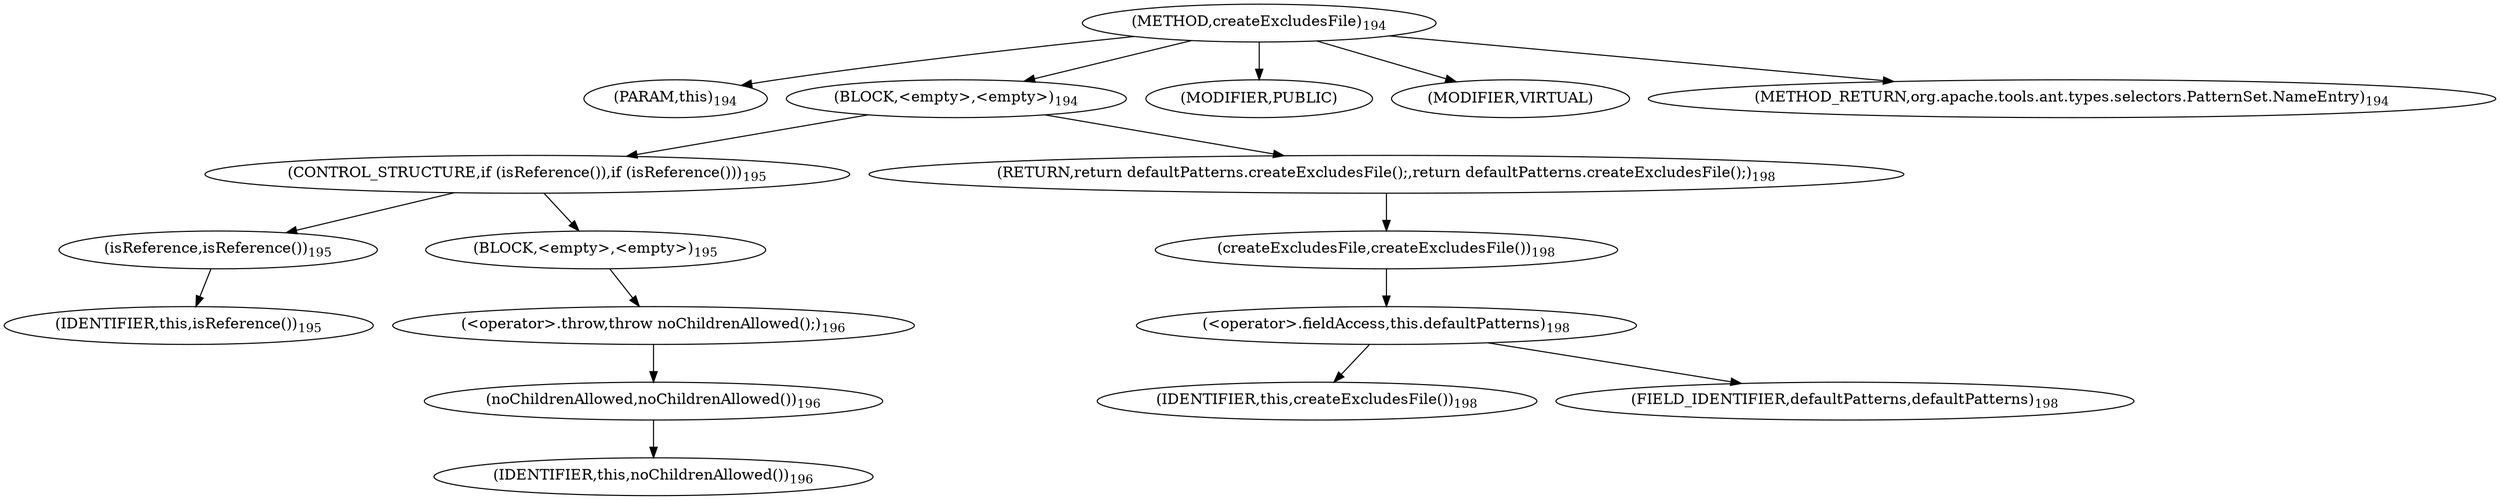 digraph "createExcludesFile" {  
"458" [label = <(METHOD,createExcludesFile)<SUB>194</SUB>> ]
"41" [label = <(PARAM,this)<SUB>194</SUB>> ]
"459" [label = <(BLOCK,&lt;empty&gt;,&lt;empty&gt;)<SUB>194</SUB>> ]
"460" [label = <(CONTROL_STRUCTURE,if (isReference()),if (isReference()))<SUB>195</SUB>> ]
"461" [label = <(isReference,isReference())<SUB>195</SUB>> ]
"40" [label = <(IDENTIFIER,this,isReference())<SUB>195</SUB>> ]
"462" [label = <(BLOCK,&lt;empty&gt;,&lt;empty&gt;)<SUB>195</SUB>> ]
"463" [label = <(&lt;operator&gt;.throw,throw noChildrenAllowed();)<SUB>196</SUB>> ]
"464" [label = <(noChildrenAllowed,noChildrenAllowed())<SUB>196</SUB>> ]
"42" [label = <(IDENTIFIER,this,noChildrenAllowed())<SUB>196</SUB>> ]
"465" [label = <(RETURN,return defaultPatterns.createExcludesFile();,return defaultPatterns.createExcludesFile();)<SUB>198</SUB>> ]
"466" [label = <(createExcludesFile,createExcludesFile())<SUB>198</SUB>> ]
"467" [label = <(&lt;operator&gt;.fieldAccess,this.defaultPatterns)<SUB>198</SUB>> ]
"468" [label = <(IDENTIFIER,this,createExcludesFile())<SUB>198</SUB>> ]
"469" [label = <(FIELD_IDENTIFIER,defaultPatterns,defaultPatterns)<SUB>198</SUB>> ]
"470" [label = <(MODIFIER,PUBLIC)> ]
"471" [label = <(MODIFIER,VIRTUAL)> ]
"472" [label = <(METHOD_RETURN,org.apache.tools.ant.types.selectors.PatternSet.NameEntry)<SUB>194</SUB>> ]
  "458" -> "41" 
  "458" -> "459" 
  "458" -> "470" 
  "458" -> "471" 
  "458" -> "472" 
  "459" -> "460" 
  "459" -> "465" 
  "460" -> "461" 
  "460" -> "462" 
  "461" -> "40" 
  "462" -> "463" 
  "463" -> "464" 
  "464" -> "42" 
  "465" -> "466" 
  "466" -> "467" 
  "467" -> "468" 
  "467" -> "469" 
}
